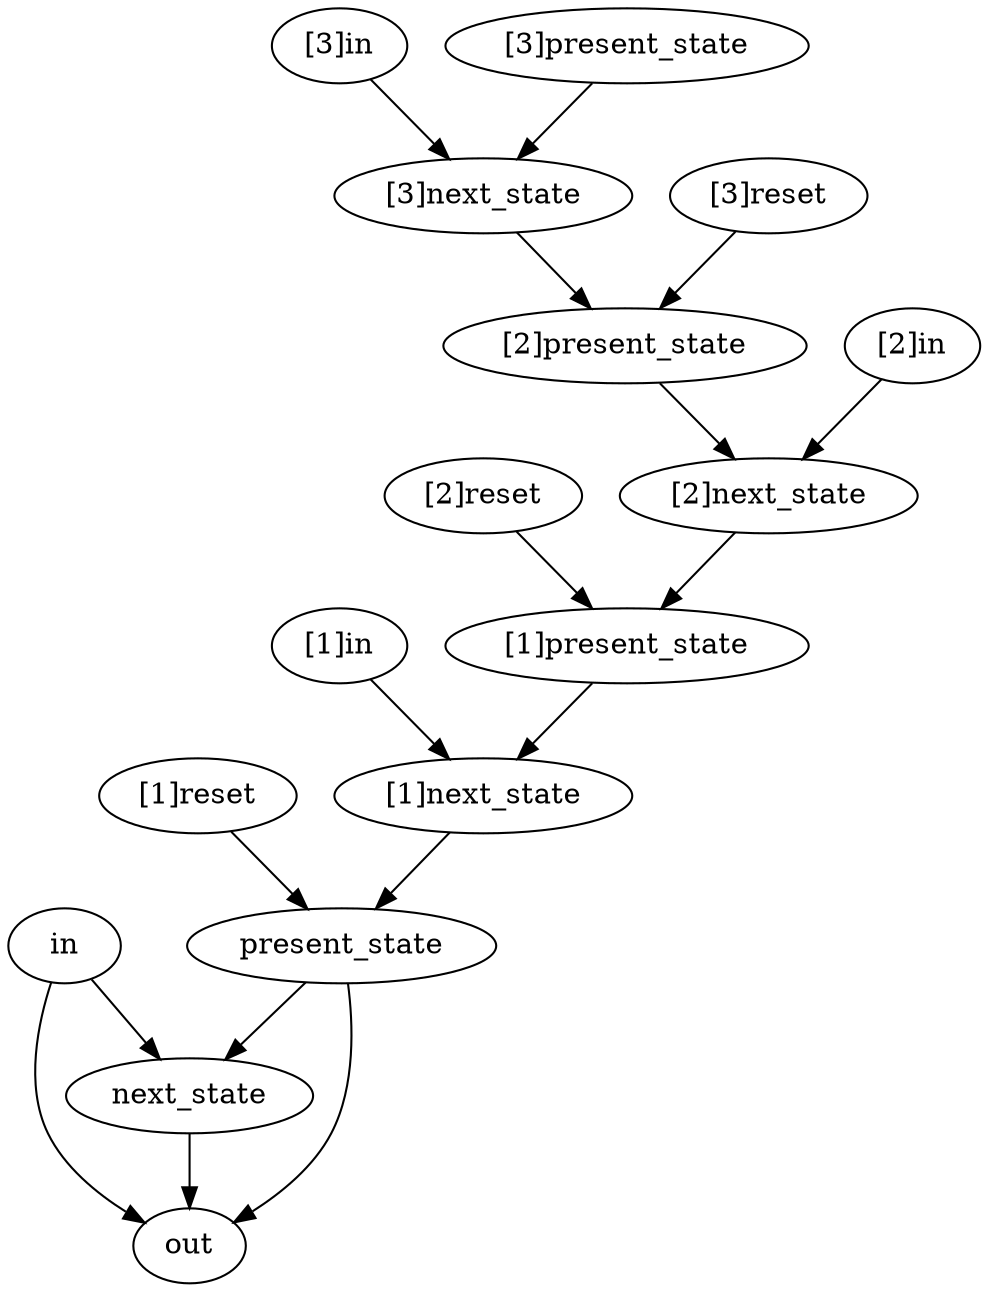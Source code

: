 strict digraph "" {
	"[2]next_state"	[complexity=16,
		importance=6.57356217212,
		rank=0.410847635757];
	"[1]present_state"	[complexity=14,
		importance=6.30916961792,
		rank=0.450654972709];
	"[2]next_state" -> "[1]present_state";
	"[2]reset"	[complexity=15,
		importance=12.7420066424,
		rank=0.849467109492];
	"[2]reset" -> "[1]present_state";
	"[3]in"	[complexity=26,
		importance=60.8337014544,
		rank=2.33975774825];
	"[3]next_state"	[complexity=22,
		importance=20.236678016,
		rank=0.919849000726];
	"[3]in" -> "[3]next_state";
	"[2]present_state"	[complexity=20,
		importance=19.9722854618,
		rank=0.998614273088];
	"[2]present_state" -> "[2]next_state";
	"[1]next_state"	[complexity=10,
		importance=2.01919022417,
		rank=0.201919022417];
	present_state	[complexity=8,
		importance=1.75479766998,
		rank=0.219349708747];
	"[1]next_state" -> present_state;
	"[3]present_state"	[complexity=26,
		importance=60.9616329933,
		rank=2.34467819205];
	"[3]present_state" -> "[3]next_state";
	"[1]present_state" -> "[1]next_state";
	"[1]in"	[complexity=14,
		importance=6.18123807904,
		rank=0.441517005646];
	"[1]in" -> "[1]next_state";
	"[3]next_state" -> "[2]present_state";
	"[2]in"	[complexity=20,
		importance=19.8443539229,
		rank=0.992217696144];
	"[2]in" -> "[2]next_state";
	out	[complexity=0,
		importance=0.236673687326,
		rank=0.0];
	present_state -> out;
	next_state	[complexity=4,
		importance=0.50106624152,
		rank=0.12526656038];
	present_state -> next_state;
	in	[complexity=8,
		importance=1.62686613109,
		rank=0.203358266387];
	in -> out;
	in -> next_state;
	"[1]reset"	[complexity=9,
		importance=3.63326274648,
		rank=0.40369586072];
	"[1]reset" -> present_state;
	"[3]reset"	[complexity=21,
		importance=40.0682383301,
		rank=1.90801134905];
	"[3]reset" -> "[2]present_state";
	next_state -> out;
}
